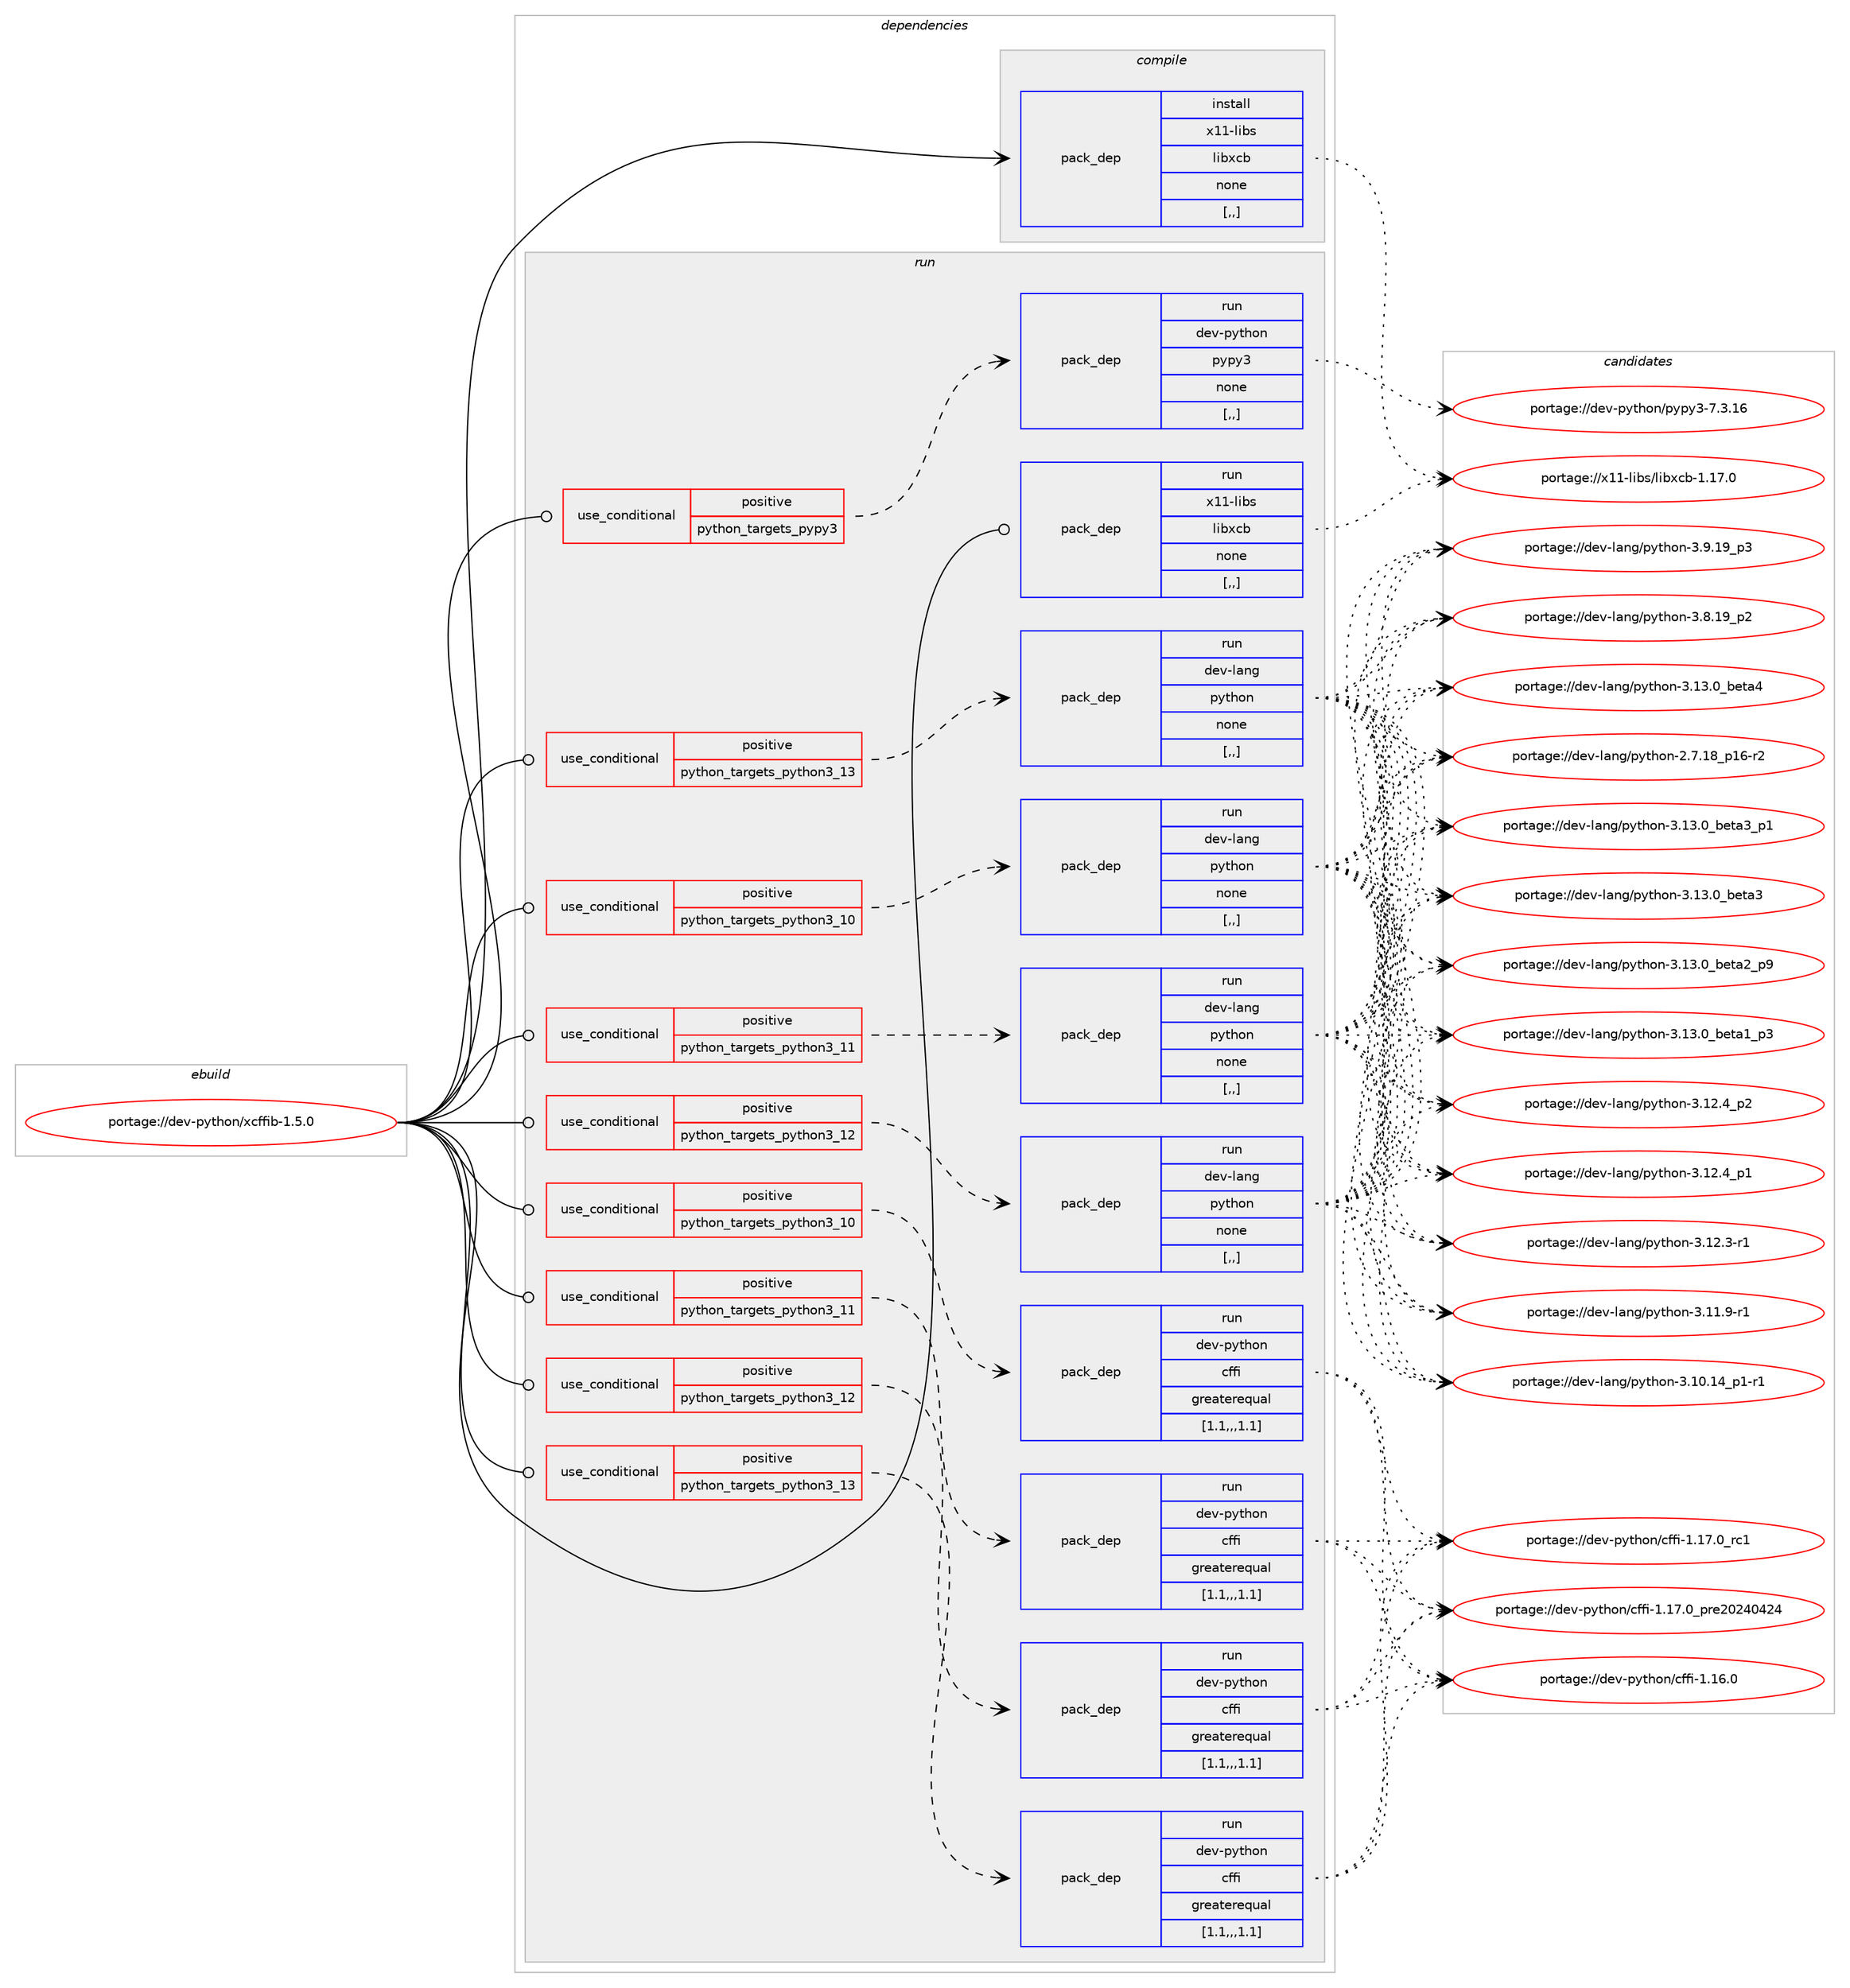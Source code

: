 digraph prolog {

# *************
# Graph options
# *************

newrank=true;
concentrate=true;
compound=true;
graph [rankdir=LR,fontname=Helvetica,fontsize=10,ranksep=1.5];#, ranksep=2.5, nodesep=0.2];
edge  [arrowhead=vee];
node  [fontname=Helvetica,fontsize=10];

# **********
# The ebuild
# **********

subgraph cluster_leftcol {
color=gray;
label=<<i>ebuild</i>>;
id [label="portage://dev-python/xcffib-1.5.0", color=red, width=4, href="../dev-python/xcffib-1.5.0.svg"];
}

# ****************
# The dependencies
# ****************

subgraph cluster_midcol {
color=gray;
label=<<i>dependencies</i>>;
subgraph cluster_compile {
fillcolor="#eeeeee";
style=filled;
label=<<i>compile</i>>;
subgraph pack125237 {
dependency167851 [label=<<TABLE BORDER="0" CELLBORDER="1" CELLSPACING="0" CELLPADDING="4" WIDTH="220"><TR><TD ROWSPAN="6" CELLPADDING="30">pack_dep</TD></TR><TR><TD WIDTH="110">install</TD></TR><TR><TD>x11-libs</TD></TR><TR><TD>libxcb</TD></TR><TR><TD>none</TD></TR><TR><TD>[,,]</TD></TR></TABLE>>, shape=none, color=blue];
}
id:e -> dependency167851:w [weight=20,style="solid",arrowhead="vee"];
}
subgraph cluster_compileandrun {
fillcolor="#eeeeee";
style=filled;
label=<<i>compile and run</i>>;
}
subgraph cluster_run {
fillcolor="#eeeeee";
style=filled;
label=<<i>run</i>>;
subgraph cond41340 {
dependency167852 [label=<<TABLE BORDER="0" CELLBORDER="1" CELLSPACING="0" CELLPADDING="4"><TR><TD ROWSPAN="3" CELLPADDING="10">use_conditional</TD></TR><TR><TD>positive</TD></TR><TR><TD>python_targets_pypy3</TD></TR></TABLE>>, shape=none, color=red];
subgraph pack125238 {
dependency167853 [label=<<TABLE BORDER="0" CELLBORDER="1" CELLSPACING="0" CELLPADDING="4" WIDTH="220"><TR><TD ROWSPAN="6" CELLPADDING="30">pack_dep</TD></TR><TR><TD WIDTH="110">run</TD></TR><TR><TD>dev-python</TD></TR><TR><TD>pypy3</TD></TR><TR><TD>none</TD></TR><TR><TD>[,,]</TD></TR></TABLE>>, shape=none, color=blue];
}
dependency167852:e -> dependency167853:w [weight=20,style="dashed",arrowhead="vee"];
}
id:e -> dependency167852:w [weight=20,style="solid",arrowhead="odot"];
subgraph cond41341 {
dependency167854 [label=<<TABLE BORDER="0" CELLBORDER="1" CELLSPACING="0" CELLPADDING="4"><TR><TD ROWSPAN="3" CELLPADDING="10">use_conditional</TD></TR><TR><TD>positive</TD></TR><TR><TD>python_targets_python3_10</TD></TR></TABLE>>, shape=none, color=red];
subgraph pack125239 {
dependency167855 [label=<<TABLE BORDER="0" CELLBORDER="1" CELLSPACING="0" CELLPADDING="4" WIDTH="220"><TR><TD ROWSPAN="6" CELLPADDING="30">pack_dep</TD></TR><TR><TD WIDTH="110">run</TD></TR><TR><TD>dev-lang</TD></TR><TR><TD>python</TD></TR><TR><TD>none</TD></TR><TR><TD>[,,]</TD></TR></TABLE>>, shape=none, color=blue];
}
dependency167854:e -> dependency167855:w [weight=20,style="dashed",arrowhead="vee"];
}
id:e -> dependency167854:w [weight=20,style="solid",arrowhead="odot"];
subgraph cond41342 {
dependency167856 [label=<<TABLE BORDER="0" CELLBORDER="1" CELLSPACING="0" CELLPADDING="4"><TR><TD ROWSPAN="3" CELLPADDING="10">use_conditional</TD></TR><TR><TD>positive</TD></TR><TR><TD>python_targets_python3_10</TD></TR></TABLE>>, shape=none, color=red];
subgraph pack125240 {
dependency167857 [label=<<TABLE BORDER="0" CELLBORDER="1" CELLSPACING="0" CELLPADDING="4" WIDTH="220"><TR><TD ROWSPAN="6" CELLPADDING="30">pack_dep</TD></TR><TR><TD WIDTH="110">run</TD></TR><TR><TD>dev-python</TD></TR><TR><TD>cffi</TD></TR><TR><TD>greaterequal</TD></TR><TR><TD>[1.1,,,1.1]</TD></TR></TABLE>>, shape=none, color=blue];
}
dependency167856:e -> dependency167857:w [weight=20,style="dashed",arrowhead="vee"];
}
id:e -> dependency167856:w [weight=20,style="solid",arrowhead="odot"];
subgraph cond41343 {
dependency167858 [label=<<TABLE BORDER="0" CELLBORDER="1" CELLSPACING="0" CELLPADDING="4"><TR><TD ROWSPAN="3" CELLPADDING="10">use_conditional</TD></TR><TR><TD>positive</TD></TR><TR><TD>python_targets_python3_11</TD></TR></TABLE>>, shape=none, color=red];
subgraph pack125241 {
dependency167859 [label=<<TABLE BORDER="0" CELLBORDER="1" CELLSPACING="0" CELLPADDING="4" WIDTH="220"><TR><TD ROWSPAN="6" CELLPADDING="30">pack_dep</TD></TR><TR><TD WIDTH="110">run</TD></TR><TR><TD>dev-lang</TD></TR><TR><TD>python</TD></TR><TR><TD>none</TD></TR><TR><TD>[,,]</TD></TR></TABLE>>, shape=none, color=blue];
}
dependency167858:e -> dependency167859:w [weight=20,style="dashed",arrowhead="vee"];
}
id:e -> dependency167858:w [weight=20,style="solid",arrowhead="odot"];
subgraph cond41344 {
dependency167860 [label=<<TABLE BORDER="0" CELLBORDER="1" CELLSPACING="0" CELLPADDING="4"><TR><TD ROWSPAN="3" CELLPADDING="10">use_conditional</TD></TR><TR><TD>positive</TD></TR><TR><TD>python_targets_python3_11</TD></TR></TABLE>>, shape=none, color=red];
subgraph pack125242 {
dependency167861 [label=<<TABLE BORDER="0" CELLBORDER="1" CELLSPACING="0" CELLPADDING="4" WIDTH="220"><TR><TD ROWSPAN="6" CELLPADDING="30">pack_dep</TD></TR><TR><TD WIDTH="110">run</TD></TR><TR><TD>dev-python</TD></TR><TR><TD>cffi</TD></TR><TR><TD>greaterequal</TD></TR><TR><TD>[1.1,,,1.1]</TD></TR></TABLE>>, shape=none, color=blue];
}
dependency167860:e -> dependency167861:w [weight=20,style="dashed",arrowhead="vee"];
}
id:e -> dependency167860:w [weight=20,style="solid",arrowhead="odot"];
subgraph cond41345 {
dependency167862 [label=<<TABLE BORDER="0" CELLBORDER="1" CELLSPACING="0" CELLPADDING="4"><TR><TD ROWSPAN="3" CELLPADDING="10">use_conditional</TD></TR><TR><TD>positive</TD></TR><TR><TD>python_targets_python3_12</TD></TR></TABLE>>, shape=none, color=red];
subgraph pack125243 {
dependency167863 [label=<<TABLE BORDER="0" CELLBORDER="1" CELLSPACING="0" CELLPADDING="4" WIDTH="220"><TR><TD ROWSPAN="6" CELLPADDING="30">pack_dep</TD></TR><TR><TD WIDTH="110">run</TD></TR><TR><TD>dev-lang</TD></TR><TR><TD>python</TD></TR><TR><TD>none</TD></TR><TR><TD>[,,]</TD></TR></TABLE>>, shape=none, color=blue];
}
dependency167862:e -> dependency167863:w [weight=20,style="dashed",arrowhead="vee"];
}
id:e -> dependency167862:w [weight=20,style="solid",arrowhead="odot"];
subgraph cond41346 {
dependency167864 [label=<<TABLE BORDER="0" CELLBORDER="1" CELLSPACING="0" CELLPADDING="4"><TR><TD ROWSPAN="3" CELLPADDING="10">use_conditional</TD></TR><TR><TD>positive</TD></TR><TR><TD>python_targets_python3_12</TD></TR></TABLE>>, shape=none, color=red];
subgraph pack125244 {
dependency167865 [label=<<TABLE BORDER="0" CELLBORDER="1" CELLSPACING="0" CELLPADDING="4" WIDTH="220"><TR><TD ROWSPAN="6" CELLPADDING="30">pack_dep</TD></TR><TR><TD WIDTH="110">run</TD></TR><TR><TD>dev-python</TD></TR><TR><TD>cffi</TD></TR><TR><TD>greaterequal</TD></TR><TR><TD>[1.1,,,1.1]</TD></TR></TABLE>>, shape=none, color=blue];
}
dependency167864:e -> dependency167865:w [weight=20,style="dashed",arrowhead="vee"];
}
id:e -> dependency167864:w [weight=20,style="solid",arrowhead="odot"];
subgraph cond41347 {
dependency167866 [label=<<TABLE BORDER="0" CELLBORDER="1" CELLSPACING="0" CELLPADDING="4"><TR><TD ROWSPAN="3" CELLPADDING="10">use_conditional</TD></TR><TR><TD>positive</TD></TR><TR><TD>python_targets_python3_13</TD></TR></TABLE>>, shape=none, color=red];
subgraph pack125245 {
dependency167867 [label=<<TABLE BORDER="0" CELLBORDER="1" CELLSPACING="0" CELLPADDING="4" WIDTH="220"><TR><TD ROWSPAN="6" CELLPADDING="30">pack_dep</TD></TR><TR><TD WIDTH="110">run</TD></TR><TR><TD>dev-lang</TD></TR><TR><TD>python</TD></TR><TR><TD>none</TD></TR><TR><TD>[,,]</TD></TR></TABLE>>, shape=none, color=blue];
}
dependency167866:e -> dependency167867:w [weight=20,style="dashed",arrowhead="vee"];
}
id:e -> dependency167866:w [weight=20,style="solid",arrowhead="odot"];
subgraph cond41348 {
dependency167868 [label=<<TABLE BORDER="0" CELLBORDER="1" CELLSPACING="0" CELLPADDING="4"><TR><TD ROWSPAN="3" CELLPADDING="10">use_conditional</TD></TR><TR><TD>positive</TD></TR><TR><TD>python_targets_python3_13</TD></TR></TABLE>>, shape=none, color=red];
subgraph pack125246 {
dependency167869 [label=<<TABLE BORDER="0" CELLBORDER="1" CELLSPACING="0" CELLPADDING="4" WIDTH="220"><TR><TD ROWSPAN="6" CELLPADDING="30">pack_dep</TD></TR><TR><TD WIDTH="110">run</TD></TR><TR><TD>dev-python</TD></TR><TR><TD>cffi</TD></TR><TR><TD>greaterequal</TD></TR><TR><TD>[1.1,,,1.1]</TD></TR></TABLE>>, shape=none, color=blue];
}
dependency167868:e -> dependency167869:w [weight=20,style="dashed",arrowhead="vee"];
}
id:e -> dependency167868:w [weight=20,style="solid",arrowhead="odot"];
subgraph pack125247 {
dependency167870 [label=<<TABLE BORDER="0" CELLBORDER="1" CELLSPACING="0" CELLPADDING="4" WIDTH="220"><TR><TD ROWSPAN="6" CELLPADDING="30">pack_dep</TD></TR><TR><TD WIDTH="110">run</TD></TR><TR><TD>x11-libs</TD></TR><TR><TD>libxcb</TD></TR><TR><TD>none</TD></TR><TR><TD>[,,]</TD></TR></TABLE>>, shape=none, color=blue];
}
id:e -> dependency167870:w [weight=20,style="solid",arrowhead="odot"];
}
}

# **************
# The candidates
# **************

subgraph cluster_choices {
rank=same;
color=gray;
label=<<i>candidates</i>>;

subgraph choice125237 {
color=black;
nodesep=1;
choice120494945108105981154710810598120999845494649554648 [label="portage://x11-libs/libxcb-1.17.0", color=red, width=4,href="../x11-libs/libxcb-1.17.0.svg"];
dependency167851:e -> choice120494945108105981154710810598120999845494649554648:w [style=dotted,weight="100"];
}
subgraph choice125238 {
color=black;
nodesep=1;
choice10010111845112121116104111110471121211121215145554651464954 [label="portage://dev-python/pypy3-7.3.16", color=red, width=4,href="../dev-python/pypy3-7.3.16.svg"];
dependency167853:e -> choice10010111845112121116104111110471121211121215145554651464954:w [style=dotted,weight="100"];
}
subgraph choice125239 {
color=black;
nodesep=1;
choice1001011184510897110103471121211161041111104551464951464895981011169752 [label="portage://dev-lang/python-3.13.0_beta4", color=red, width=4,href="../dev-lang/python-3.13.0_beta4.svg"];
choice10010111845108971101034711212111610411111045514649514648959810111697519511249 [label="portage://dev-lang/python-3.13.0_beta3_p1", color=red, width=4,href="../dev-lang/python-3.13.0_beta3_p1.svg"];
choice1001011184510897110103471121211161041111104551464951464895981011169751 [label="portage://dev-lang/python-3.13.0_beta3", color=red, width=4,href="../dev-lang/python-3.13.0_beta3.svg"];
choice10010111845108971101034711212111610411111045514649514648959810111697509511257 [label="portage://dev-lang/python-3.13.0_beta2_p9", color=red, width=4,href="../dev-lang/python-3.13.0_beta2_p9.svg"];
choice10010111845108971101034711212111610411111045514649514648959810111697499511251 [label="portage://dev-lang/python-3.13.0_beta1_p3", color=red, width=4,href="../dev-lang/python-3.13.0_beta1_p3.svg"];
choice100101118451089711010347112121116104111110455146495046529511250 [label="portage://dev-lang/python-3.12.4_p2", color=red, width=4,href="../dev-lang/python-3.12.4_p2.svg"];
choice100101118451089711010347112121116104111110455146495046529511249 [label="portage://dev-lang/python-3.12.4_p1", color=red, width=4,href="../dev-lang/python-3.12.4_p1.svg"];
choice100101118451089711010347112121116104111110455146495046514511449 [label="portage://dev-lang/python-3.12.3-r1", color=red, width=4,href="../dev-lang/python-3.12.3-r1.svg"];
choice100101118451089711010347112121116104111110455146494946574511449 [label="portage://dev-lang/python-3.11.9-r1", color=red, width=4,href="../dev-lang/python-3.11.9-r1.svg"];
choice100101118451089711010347112121116104111110455146494846495295112494511449 [label="portage://dev-lang/python-3.10.14_p1-r1", color=red, width=4,href="../dev-lang/python-3.10.14_p1-r1.svg"];
choice100101118451089711010347112121116104111110455146574649579511251 [label="portage://dev-lang/python-3.9.19_p3", color=red, width=4,href="../dev-lang/python-3.9.19_p3.svg"];
choice100101118451089711010347112121116104111110455146564649579511250 [label="portage://dev-lang/python-3.8.19_p2", color=red, width=4,href="../dev-lang/python-3.8.19_p2.svg"];
choice100101118451089711010347112121116104111110455046554649569511249544511450 [label="portage://dev-lang/python-2.7.18_p16-r2", color=red, width=4,href="../dev-lang/python-2.7.18_p16-r2.svg"];
dependency167855:e -> choice1001011184510897110103471121211161041111104551464951464895981011169752:w [style=dotted,weight="100"];
dependency167855:e -> choice10010111845108971101034711212111610411111045514649514648959810111697519511249:w [style=dotted,weight="100"];
dependency167855:e -> choice1001011184510897110103471121211161041111104551464951464895981011169751:w [style=dotted,weight="100"];
dependency167855:e -> choice10010111845108971101034711212111610411111045514649514648959810111697509511257:w [style=dotted,weight="100"];
dependency167855:e -> choice10010111845108971101034711212111610411111045514649514648959810111697499511251:w [style=dotted,weight="100"];
dependency167855:e -> choice100101118451089711010347112121116104111110455146495046529511250:w [style=dotted,weight="100"];
dependency167855:e -> choice100101118451089711010347112121116104111110455146495046529511249:w [style=dotted,weight="100"];
dependency167855:e -> choice100101118451089711010347112121116104111110455146495046514511449:w [style=dotted,weight="100"];
dependency167855:e -> choice100101118451089711010347112121116104111110455146494946574511449:w [style=dotted,weight="100"];
dependency167855:e -> choice100101118451089711010347112121116104111110455146494846495295112494511449:w [style=dotted,weight="100"];
dependency167855:e -> choice100101118451089711010347112121116104111110455146574649579511251:w [style=dotted,weight="100"];
dependency167855:e -> choice100101118451089711010347112121116104111110455146564649579511250:w [style=dotted,weight="100"];
dependency167855:e -> choice100101118451089711010347112121116104111110455046554649569511249544511450:w [style=dotted,weight="100"];
}
subgraph choice125240 {
color=black;
nodesep=1;
choice10010111845112121116104111110479910210210545494649554648951149949 [label="portage://dev-python/cffi-1.17.0_rc1", color=red, width=4,href="../dev-python/cffi-1.17.0_rc1.svg"];
choice10010111845112121116104111110479910210210545494649554648951121141015048505248525052 [label="portage://dev-python/cffi-1.17.0_pre20240424", color=red, width=4,href="../dev-python/cffi-1.17.0_pre20240424.svg"];
choice10010111845112121116104111110479910210210545494649544648 [label="portage://dev-python/cffi-1.16.0", color=red, width=4,href="../dev-python/cffi-1.16.0.svg"];
dependency167857:e -> choice10010111845112121116104111110479910210210545494649554648951149949:w [style=dotted,weight="100"];
dependency167857:e -> choice10010111845112121116104111110479910210210545494649554648951121141015048505248525052:w [style=dotted,weight="100"];
dependency167857:e -> choice10010111845112121116104111110479910210210545494649544648:w [style=dotted,weight="100"];
}
subgraph choice125241 {
color=black;
nodesep=1;
choice1001011184510897110103471121211161041111104551464951464895981011169752 [label="portage://dev-lang/python-3.13.0_beta4", color=red, width=4,href="../dev-lang/python-3.13.0_beta4.svg"];
choice10010111845108971101034711212111610411111045514649514648959810111697519511249 [label="portage://dev-lang/python-3.13.0_beta3_p1", color=red, width=4,href="../dev-lang/python-3.13.0_beta3_p1.svg"];
choice1001011184510897110103471121211161041111104551464951464895981011169751 [label="portage://dev-lang/python-3.13.0_beta3", color=red, width=4,href="../dev-lang/python-3.13.0_beta3.svg"];
choice10010111845108971101034711212111610411111045514649514648959810111697509511257 [label="portage://dev-lang/python-3.13.0_beta2_p9", color=red, width=4,href="../dev-lang/python-3.13.0_beta2_p9.svg"];
choice10010111845108971101034711212111610411111045514649514648959810111697499511251 [label="portage://dev-lang/python-3.13.0_beta1_p3", color=red, width=4,href="../dev-lang/python-3.13.0_beta1_p3.svg"];
choice100101118451089711010347112121116104111110455146495046529511250 [label="portage://dev-lang/python-3.12.4_p2", color=red, width=4,href="../dev-lang/python-3.12.4_p2.svg"];
choice100101118451089711010347112121116104111110455146495046529511249 [label="portage://dev-lang/python-3.12.4_p1", color=red, width=4,href="../dev-lang/python-3.12.4_p1.svg"];
choice100101118451089711010347112121116104111110455146495046514511449 [label="portage://dev-lang/python-3.12.3-r1", color=red, width=4,href="../dev-lang/python-3.12.3-r1.svg"];
choice100101118451089711010347112121116104111110455146494946574511449 [label="portage://dev-lang/python-3.11.9-r1", color=red, width=4,href="../dev-lang/python-3.11.9-r1.svg"];
choice100101118451089711010347112121116104111110455146494846495295112494511449 [label="portage://dev-lang/python-3.10.14_p1-r1", color=red, width=4,href="../dev-lang/python-3.10.14_p1-r1.svg"];
choice100101118451089711010347112121116104111110455146574649579511251 [label="portage://dev-lang/python-3.9.19_p3", color=red, width=4,href="../dev-lang/python-3.9.19_p3.svg"];
choice100101118451089711010347112121116104111110455146564649579511250 [label="portage://dev-lang/python-3.8.19_p2", color=red, width=4,href="../dev-lang/python-3.8.19_p2.svg"];
choice100101118451089711010347112121116104111110455046554649569511249544511450 [label="portage://dev-lang/python-2.7.18_p16-r2", color=red, width=4,href="../dev-lang/python-2.7.18_p16-r2.svg"];
dependency167859:e -> choice1001011184510897110103471121211161041111104551464951464895981011169752:w [style=dotted,weight="100"];
dependency167859:e -> choice10010111845108971101034711212111610411111045514649514648959810111697519511249:w [style=dotted,weight="100"];
dependency167859:e -> choice1001011184510897110103471121211161041111104551464951464895981011169751:w [style=dotted,weight="100"];
dependency167859:e -> choice10010111845108971101034711212111610411111045514649514648959810111697509511257:w [style=dotted,weight="100"];
dependency167859:e -> choice10010111845108971101034711212111610411111045514649514648959810111697499511251:w [style=dotted,weight="100"];
dependency167859:e -> choice100101118451089711010347112121116104111110455146495046529511250:w [style=dotted,weight="100"];
dependency167859:e -> choice100101118451089711010347112121116104111110455146495046529511249:w [style=dotted,weight="100"];
dependency167859:e -> choice100101118451089711010347112121116104111110455146495046514511449:w [style=dotted,weight="100"];
dependency167859:e -> choice100101118451089711010347112121116104111110455146494946574511449:w [style=dotted,weight="100"];
dependency167859:e -> choice100101118451089711010347112121116104111110455146494846495295112494511449:w [style=dotted,weight="100"];
dependency167859:e -> choice100101118451089711010347112121116104111110455146574649579511251:w [style=dotted,weight="100"];
dependency167859:e -> choice100101118451089711010347112121116104111110455146564649579511250:w [style=dotted,weight="100"];
dependency167859:e -> choice100101118451089711010347112121116104111110455046554649569511249544511450:w [style=dotted,weight="100"];
}
subgraph choice125242 {
color=black;
nodesep=1;
choice10010111845112121116104111110479910210210545494649554648951149949 [label="portage://dev-python/cffi-1.17.0_rc1", color=red, width=4,href="../dev-python/cffi-1.17.0_rc1.svg"];
choice10010111845112121116104111110479910210210545494649554648951121141015048505248525052 [label="portage://dev-python/cffi-1.17.0_pre20240424", color=red, width=4,href="../dev-python/cffi-1.17.0_pre20240424.svg"];
choice10010111845112121116104111110479910210210545494649544648 [label="portage://dev-python/cffi-1.16.0", color=red, width=4,href="../dev-python/cffi-1.16.0.svg"];
dependency167861:e -> choice10010111845112121116104111110479910210210545494649554648951149949:w [style=dotted,weight="100"];
dependency167861:e -> choice10010111845112121116104111110479910210210545494649554648951121141015048505248525052:w [style=dotted,weight="100"];
dependency167861:e -> choice10010111845112121116104111110479910210210545494649544648:w [style=dotted,weight="100"];
}
subgraph choice125243 {
color=black;
nodesep=1;
choice1001011184510897110103471121211161041111104551464951464895981011169752 [label="portage://dev-lang/python-3.13.0_beta4", color=red, width=4,href="../dev-lang/python-3.13.0_beta4.svg"];
choice10010111845108971101034711212111610411111045514649514648959810111697519511249 [label="portage://dev-lang/python-3.13.0_beta3_p1", color=red, width=4,href="../dev-lang/python-3.13.0_beta3_p1.svg"];
choice1001011184510897110103471121211161041111104551464951464895981011169751 [label="portage://dev-lang/python-3.13.0_beta3", color=red, width=4,href="../dev-lang/python-3.13.0_beta3.svg"];
choice10010111845108971101034711212111610411111045514649514648959810111697509511257 [label="portage://dev-lang/python-3.13.0_beta2_p9", color=red, width=4,href="../dev-lang/python-3.13.0_beta2_p9.svg"];
choice10010111845108971101034711212111610411111045514649514648959810111697499511251 [label="portage://dev-lang/python-3.13.0_beta1_p3", color=red, width=4,href="../dev-lang/python-3.13.0_beta1_p3.svg"];
choice100101118451089711010347112121116104111110455146495046529511250 [label="portage://dev-lang/python-3.12.4_p2", color=red, width=4,href="../dev-lang/python-3.12.4_p2.svg"];
choice100101118451089711010347112121116104111110455146495046529511249 [label="portage://dev-lang/python-3.12.4_p1", color=red, width=4,href="../dev-lang/python-3.12.4_p1.svg"];
choice100101118451089711010347112121116104111110455146495046514511449 [label="portage://dev-lang/python-3.12.3-r1", color=red, width=4,href="../dev-lang/python-3.12.3-r1.svg"];
choice100101118451089711010347112121116104111110455146494946574511449 [label="portage://dev-lang/python-3.11.9-r1", color=red, width=4,href="../dev-lang/python-3.11.9-r1.svg"];
choice100101118451089711010347112121116104111110455146494846495295112494511449 [label="portage://dev-lang/python-3.10.14_p1-r1", color=red, width=4,href="../dev-lang/python-3.10.14_p1-r1.svg"];
choice100101118451089711010347112121116104111110455146574649579511251 [label="portage://dev-lang/python-3.9.19_p3", color=red, width=4,href="../dev-lang/python-3.9.19_p3.svg"];
choice100101118451089711010347112121116104111110455146564649579511250 [label="portage://dev-lang/python-3.8.19_p2", color=red, width=4,href="../dev-lang/python-3.8.19_p2.svg"];
choice100101118451089711010347112121116104111110455046554649569511249544511450 [label="portage://dev-lang/python-2.7.18_p16-r2", color=red, width=4,href="../dev-lang/python-2.7.18_p16-r2.svg"];
dependency167863:e -> choice1001011184510897110103471121211161041111104551464951464895981011169752:w [style=dotted,weight="100"];
dependency167863:e -> choice10010111845108971101034711212111610411111045514649514648959810111697519511249:w [style=dotted,weight="100"];
dependency167863:e -> choice1001011184510897110103471121211161041111104551464951464895981011169751:w [style=dotted,weight="100"];
dependency167863:e -> choice10010111845108971101034711212111610411111045514649514648959810111697509511257:w [style=dotted,weight="100"];
dependency167863:e -> choice10010111845108971101034711212111610411111045514649514648959810111697499511251:w [style=dotted,weight="100"];
dependency167863:e -> choice100101118451089711010347112121116104111110455146495046529511250:w [style=dotted,weight="100"];
dependency167863:e -> choice100101118451089711010347112121116104111110455146495046529511249:w [style=dotted,weight="100"];
dependency167863:e -> choice100101118451089711010347112121116104111110455146495046514511449:w [style=dotted,weight="100"];
dependency167863:e -> choice100101118451089711010347112121116104111110455146494946574511449:w [style=dotted,weight="100"];
dependency167863:e -> choice100101118451089711010347112121116104111110455146494846495295112494511449:w [style=dotted,weight="100"];
dependency167863:e -> choice100101118451089711010347112121116104111110455146574649579511251:w [style=dotted,weight="100"];
dependency167863:e -> choice100101118451089711010347112121116104111110455146564649579511250:w [style=dotted,weight="100"];
dependency167863:e -> choice100101118451089711010347112121116104111110455046554649569511249544511450:w [style=dotted,weight="100"];
}
subgraph choice125244 {
color=black;
nodesep=1;
choice10010111845112121116104111110479910210210545494649554648951149949 [label="portage://dev-python/cffi-1.17.0_rc1", color=red, width=4,href="../dev-python/cffi-1.17.0_rc1.svg"];
choice10010111845112121116104111110479910210210545494649554648951121141015048505248525052 [label="portage://dev-python/cffi-1.17.0_pre20240424", color=red, width=4,href="../dev-python/cffi-1.17.0_pre20240424.svg"];
choice10010111845112121116104111110479910210210545494649544648 [label="portage://dev-python/cffi-1.16.0", color=red, width=4,href="../dev-python/cffi-1.16.0.svg"];
dependency167865:e -> choice10010111845112121116104111110479910210210545494649554648951149949:w [style=dotted,weight="100"];
dependency167865:e -> choice10010111845112121116104111110479910210210545494649554648951121141015048505248525052:w [style=dotted,weight="100"];
dependency167865:e -> choice10010111845112121116104111110479910210210545494649544648:w [style=dotted,weight="100"];
}
subgraph choice125245 {
color=black;
nodesep=1;
choice1001011184510897110103471121211161041111104551464951464895981011169752 [label="portage://dev-lang/python-3.13.0_beta4", color=red, width=4,href="../dev-lang/python-3.13.0_beta4.svg"];
choice10010111845108971101034711212111610411111045514649514648959810111697519511249 [label="portage://dev-lang/python-3.13.0_beta3_p1", color=red, width=4,href="../dev-lang/python-3.13.0_beta3_p1.svg"];
choice1001011184510897110103471121211161041111104551464951464895981011169751 [label="portage://dev-lang/python-3.13.0_beta3", color=red, width=4,href="../dev-lang/python-3.13.0_beta3.svg"];
choice10010111845108971101034711212111610411111045514649514648959810111697509511257 [label="portage://dev-lang/python-3.13.0_beta2_p9", color=red, width=4,href="../dev-lang/python-3.13.0_beta2_p9.svg"];
choice10010111845108971101034711212111610411111045514649514648959810111697499511251 [label="portage://dev-lang/python-3.13.0_beta1_p3", color=red, width=4,href="../dev-lang/python-3.13.0_beta1_p3.svg"];
choice100101118451089711010347112121116104111110455146495046529511250 [label="portage://dev-lang/python-3.12.4_p2", color=red, width=4,href="../dev-lang/python-3.12.4_p2.svg"];
choice100101118451089711010347112121116104111110455146495046529511249 [label="portage://dev-lang/python-3.12.4_p1", color=red, width=4,href="../dev-lang/python-3.12.4_p1.svg"];
choice100101118451089711010347112121116104111110455146495046514511449 [label="portage://dev-lang/python-3.12.3-r1", color=red, width=4,href="../dev-lang/python-3.12.3-r1.svg"];
choice100101118451089711010347112121116104111110455146494946574511449 [label="portage://dev-lang/python-3.11.9-r1", color=red, width=4,href="../dev-lang/python-3.11.9-r1.svg"];
choice100101118451089711010347112121116104111110455146494846495295112494511449 [label="portage://dev-lang/python-3.10.14_p1-r1", color=red, width=4,href="../dev-lang/python-3.10.14_p1-r1.svg"];
choice100101118451089711010347112121116104111110455146574649579511251 [label="portage://dev-lang/python-3.9.19_p3", color=red, width=4,href="../dev-lang/python-3.9.19_p3.svg"];
choice100101118451089711010347112121116104111110455146564649579511250 [label="portage://dev-lang/python-3.8.19_p2", color=red, width=4,href="../dev-lang/python-3.8.19_p2.svg"];
choice100101118451089711010347112121116104111110455046554649569511249544511450 [label="portage://dev-lang/python-2.7.18_p16-r2", color=red, width=4,href="../dev-lang/python-2.7.18_p16-r2.svg"];
dependency167867:e -> choice1001011184510897110103471121211161041111104551464951464895981011169752:w [style=dotted,weight="100"];
dependency167867:e -> choice10010111845108971101034711212111610411111045514649514648959810111697519511249:w [style=dotted,weight="100"];
dependency167867:e -> choice1001011184510897110103471121211161041111104551464951464895981011169751:w [style=dotted,weight="100"];
dependency167867:e -> choice10010111845108971101034711212111610411111045514649514648959810111697509511257:w [style=dotted,weight="100"];
dependency167867:e -> choice10010111845108971101034711212111610411111045514649514648959810111697499511251:w [style=dotted,weight="100"];
dependency167867:e -> choice100101118451089711010347112121116104111110455146495046529511250:w [style=dotted,weight="100"];
dependency167867:e -> choice100101118451089711010347112121116104111110455146495046529511249:w [style=dotted,weight="100"];
dependency167867:e -> choice100101118451089711010347112121116104111110455146495046514511449:w [style=dotted,weight="100"];
dependency167867:e -> choice100101118451089711010347112121116104111110455146494946574511449:w [style=dotted,weight="100"];
dependency167867:e -> choice100101118451089711010347112121116104111110455146494846495295112494511449:w [style=dotted,weight="100"];
dependency167867:e -> choice100101118451089711010347112121116104111110455146574649579511251:w [style=dotted,weight="100"];
dependency167867:e -> choice100101118451089711010347112121116104111110455146564649579511250:w [style=dotted,weight="100"];
dependency167867:e -> choice100101118451089711010347112121116104111110455046554649569511249544511450:w [style=dotted,weight="100"];
}
subgraph choice125246 {
color=black;
nodesep=1;
choice10010111845112121116104111110479910210210545494649554648951149949 [label="portage://dev-python/cffi-1.17.0_rc1", color=red, width=4,href="../dev-python/cffi-1.17.0_rc1.svg"];
choice10010111845112121116104111110479910210210545494649554648951121141015048505248525052 [label="portage://dev-python/cffi-1.17.0_pre20240424", color=red, width=4,href="../dev-python/cffi-1.17.0_pre20240424.svg"];
choice10010111845112121116104111110479910210210545494649544648 [label="portage://dev-python/cffi-1.16.0", color=red, width=4,href="../dev-python/cffi-1.16.0.svg"];
dependency167869:e -> choice10010111845112121116104111110479910210210545494649554648951149949:w [style=dotted,weight="100"];
dependency167869:e -> choice10010111845112121116104111110479910210210545494649554648951121141015048505248525052:w [style=dotted,weight="100"];
dependency167869:e -> choice10010111845112121116104111110479910210210545494649544648:w [style=dotted,weight="100"];
}
subgraph choice125247 {
color=black;
nodesep=1;
choice120494945108105981154710810598120999845494649554648 [label="portage://x11-libs/libxcb-1.17.0", color=red, width=4,href="../x11-libs/libxcb-1.17.0.svg"];
dependency167870:e -> choice120494945108105981154710810598120999845494649554648:w [style=dotted,weight="100"];
}
}

}
